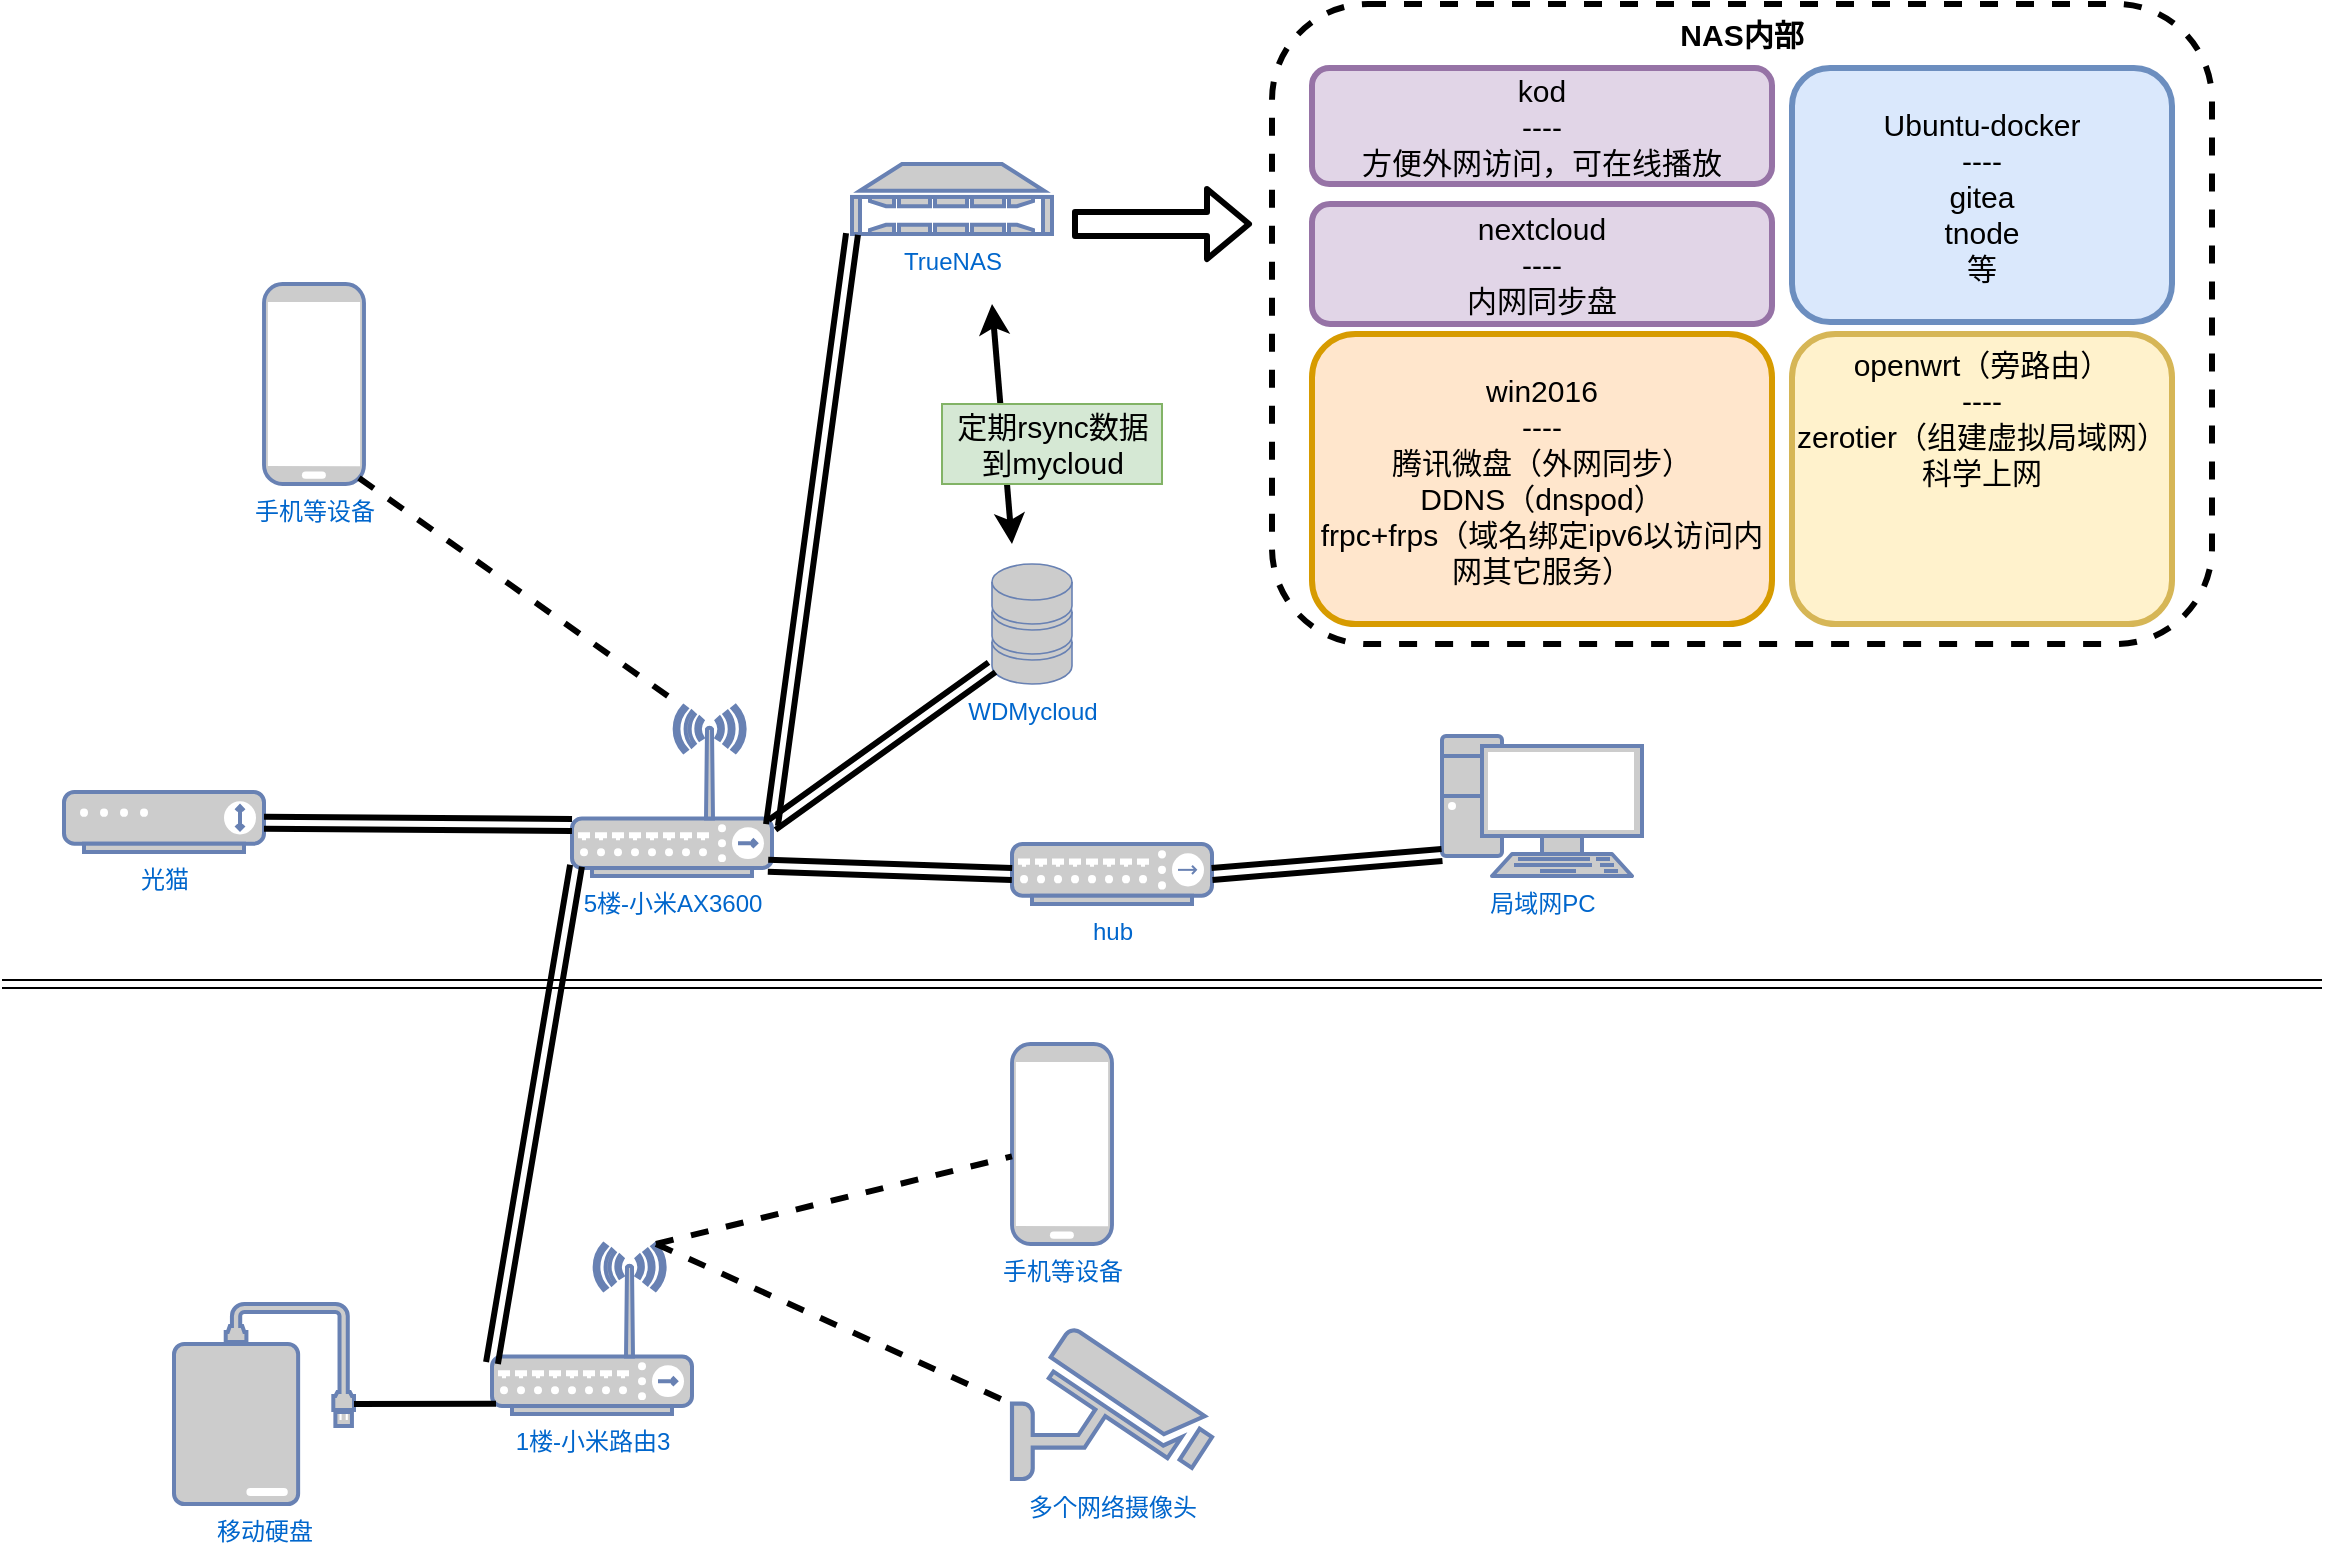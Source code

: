 <mxfile version="13.0.3" type="device"><diagram id="mNt8bKBj5Q1ONMgWF2b2" name="第 1 页"><mxGraphModel dx="2048" dy="1168" grid="1" gridSize="10" guides="1" tooltips="1" connect="1" arrows="1" fold="1" page="1" pageScale="1" pageWidth="1169" pageHeight="827" math="0" shadow="0"><root><mxCell id="0"/><mxCell id="1" parent="0"/><mxCell id="nPZn1ZFqL3Rk_CW8TvYa-1" value="光猫" style="fontColor=#0066CC;verticalAlign=top;verticalLabelPosition=bottom;labelPosition=center;align=center;html=1;outlineConnect=0;fillColor=#CCCCCC;strokeColor=#6881B3;gradientColor=none;gradientDirection=north;strokeWidth=2;shape=mxgraph.networks.modem;" vertex="1" parent="1"><mxGeometry x="36" y="414" width="100" height="30" as="geometry"/></mxCell><mxCell id="nPZn1ZFqL3Rk_CW8TvYa-2" value="5楼-小米AX3600" style="fontColor=#0066CC;verticalAlign=top;verticalLabelPosition=bottom;labelPosition=center;align=center;html=1;outlineConnect=0;fillColor=#CCCCCC;strokeColor=#6881B3;gradientColor=none;gradientDirection=north;strokeWidth=2;shape=mxgraph.networks.wireless_hub;" vertex="1" parent="1"><mxGeometry x="290" y="371" width="100" height="85" as="geometry"/></mxCell><mxCell id="nPZn1ZFqL3Rk_CW8TvYa-3" value="1楼-小米路由3" style="fontColor=#0066CC;verticalAlign=top;verticalLabelPosition=bottom;labelPosition=center;align=center;html=1;outlineConnect=0;fillColor=#CCCCCC;strokeColor=#6881B3;gradientColor=none;gradientDirection=north;strokeWidth=2;shape=mxgraph.networks.wireless_hub;" vertex="1" parent="1"><mxGeometry x="250" y="640" width="100" height="85" as="geometry"/></mxCell><mxCell id="nPZn1ZFqL3Rk_CW8TvYa-4" value="hub" style="fontColor=#0066CC;verticalAlign=top;verticalLabelPosition=bottom;labelPosition=center;align=center;html=1;outlineConnect=0;fillColor=#CCCCCC;strokeColor=#6881B3;gradientColor=none;gradientDirection=north;strokeWidth=2;shape=mxgraph.networks.hub;" vertex="1" parent="1"><mxGeometry x="510" y="440" width="100" height="30" as="geometry"/></mxCell><mxCell id="nPZn1ZFqL3Rk_CW8TvYa-5" value="局域网PC" style="fontColor=#0066CC;verticalAlign=top;verticalLabelPosition=bottom;labelPosition=center;align=center;html=1;outlineConnect=0;fillColor=#CCCCCC;strokeColor=#6881B3;gradientColor=none;gradientDirection=north;strokeWidth=2;shape=mxgraph.networks.pc;" vertex="1" parent="1"><mxGeometry x="725" y="386" width="100" height="70" as="geometry"/></mxCell><mxCell id="nPZn1ZFqL3Rk_CW8TvYa-6" value="手机等设备" style="fontColor=#0066CC;verticalAlign=top;verticalLabelPosition=bottom;labelPosition=center;align=center;html=1;outlineConnect=0;fillColor=#CCCCCC;strokeColor=#6881B3;gradientColor=none;gradientDirection=north;strokeWidth=2;shape=mxgraph.networks.mobile;" vertex="1" parent="1"><mxGeometry x="136" y="160" width="50" height="100" as="geometry"/></mxCell><mxCell id="nPZn1ZFqL3Rk_CW8TvYa-7" value="手机等设备" style="fontColor=#0066CC;verticalAlign=top;verticalLabelPosition=bottom;labelPosition=center;align=center;html=1;outlineConnect=0;fillColor=#CCCCCC;strokeColor=#6881B3;gradientColor=none;gradientDirection=north;strokeWidth=2;shape=mxgraph.networks.mobile;" vertex="1" parent="1"><mxGeometry x="510" y="540" width="50" height="100" as="geometry"/></mxCell><mxCell id="nPZn1ZFqL3Rk_CW8TvYa-8" value="移动硬盘" style="fontColor=#0066CC;verticalAlign=top;verticalLabelPosition=bottom;labelPosition=center;align=center;html=1;outlineConnect=0;fillColor=#CCCCCC;strokeColor=#6881B3;gradientColor=none;gradientDirection=north;strokeWidth=2;shape=mxgraph.networks.external_storage;" vertex="1" parent="1"><mxGeometry x="91" y="670" width="90" height="100" as="geometry"/></mxCell><mxCell id="nPZn1ZFqL3Rk_CW8TvYa-9" value="TrueNAS" style="fontColor=#0066CC;verticalAlign=top;verticalLabelPosition=bottom;labelPosition=center;align=center;html=1;outlineConnect=0;fillColor=#CCCCCC;strokeColor=#6881B3;gradientColor=none;gradientDirection=north;strokeWidth=2;shape=mxgraph.networks.nas_filer;" vertex="1" parent="1"><mxGeometry x="430" y="100" width="100" height="35" as="geometry"/></mxCell><mxCell id="nPZn1ZFqL3Rk_CW8TvYa-13" value="" style="shape=link;html=1;" edge="1" parent="1"><mxGeometry width="50" height="50" relative="1" as="geometry"><mxPoint x="5" y="510" as="sourcePoint"/><mxPoint x="1165" y="510" as="targetPoint"/></mxGeometry></mxCell><mxCell id="nPZn1ZFqL3Rk_CW8TvYa-20" value="" style="shape=link;html=1;strokeWidth=3;entryX=0;entryY=0.7;entryDx=0;entryDy=0;entryPerimeter=0;" edge="1" parent="1" source="nPZn1ZFqL3Rk_CW8TvYa-1" target="nPZn1ZFqL3Rk_CW8TvYa-2"><mxGeometry width="50" height="50" relative="1" as="geometry"><mxPoint x="200" y="440" as="sourcePoint"/><mxPoint x="250" y="390" as="targetPoint"/></mxGeometry></mxCell><mxCell id="nPZn1ZFqL3Rk_CW8TvYa-21" value="" style="shape=link;html=1;strokeWidth=3;entryX=0.02;entryY=0.94;entryDx=0;entryDy=0;entryPerimeter=0;exitX=0;exitY=0.7;exitDx=0;exitDy=0;exitPerimeter=0;" edge="1" parent="1" source="nPZn1ZFqL3Rk_CW8TvYa-3" target="nPZn1ZFqL3Rk_CW8TvYa-2"><mxGeometry width="50" height="50" relative="1" as="geometry"><mxPoint x="250" y="570" as="sourcePoint"/><mxPoint x="300" y="520" as="targetPoint"/></mxGeometry></mxCell><mxCell id="nPZn1ZFqL3Rk_CW8TvYa-22" value="" style="shape=link;html=1;strokeWidth=3;entryX=0;entryY=0.5;entryDx=0;entryDy=0;entryPerimeter=0;exitX=0.98;exitY=0.94;exitDx=0;exitDy=0;exitPerimeter=0;" edge="1" parent="1" source="nPZn1ZFqL3Rk_CW8TvYa-2" target="nPZn1ZFqL3Rk_CW8TvYa-4"><mxGeometry width="50" height="50" relative="1" as="geometry"><mxPoint x="410" y="450" as="sourcePoint"/><mxPoint x="460" y="400" as="targetPoint"/></mxGeometry></mxCell><mxCell id="nPZn1ZFqL3Rk_CW8TvYa-23" value="" style="shape=link;html=1;strokeWidth=3;entryX=0;entryY=1;entryDx=0;entryDy=0;entryPerimeter=0;exitX=1;exitY=0.7;exitDx=0;exitDy=0;exitPerimeter=0;" edge="1" parent="1" source="nPZn1ZFqL3Rk_CW8TvYa-2" target="nPZn1ZFqL3Rk_CW8TvYa-9"><mxGeometry width="50" height="50" relative="1" as="geometry"><mxPoint x="420" y="400" as="sourcePoint"/><mxPoint x="470" y="350" as="targetPoint"/></mxGeometry></mxCell><mxCell id="nPZn1ZFqL3Rk_CW8TvYa-26" value="" style="endArrow=none;dashed=1;html=1;strokeWidth=3;entryX=0.55;entryY=0;entryDx=0;entryDy=0;entryPerimeter=0;exitX=0.95;exitY=0.97;exitDx=0;exitDy=0;exitPerimeter=0;" edge="1" parent="1" source="nPZn1ZFqL3Rk_CW8TvYa-6" target="nPZn1ZFqL3Rk_CW8TvYa-2"><mxGeometry width="50" height="50" relative="1" as="geometry"><mxPoint x="280" y="350" as="sourcePoint"/><mxPoint x="330" y="300" as="targetPoint"/></mxGeometry></mxCell><mxCell id="nPZn1ZFqL3Rk_CW8TvYa-28" value="" style="shape=link;html=1;strokeWidth=3;entryX=0;entryY=0.85;entryDx=0;entryDy=0;entryPerimeter=0;exitX=1;exitY=0.5;exitDx=0;exitDy=0;exitPerimeter=0;" edge="1" parent="1" source="nPZn1ZFqL3Rk_CW8TvYa-4" target="nPZn1ZFqL3Rk_CW8TvYa-5"><mxGeometry width="50" height="50" relative="1" as="geometry"><mxPoint x="640" y="450" as="sourcePoint"/><mxPoint x="690" y="400" as="targetPoint"/></mxGeometry></mxCell><mxCell id="nPZn1ZFqL3Rk_CW8TvYa-30" value="" style="endArrow=none;html=1;strokeWidth=3;entryX=0.02;entryY=0.94;entryDx=0;entryDy=0;entryPerimeter=0;" edge="1" parent="1" source="nPZn1ZFqL3Rk_CW8TvYa-8" target="nPZn1ZFqL3Rk_CW8TvYa-3"><mxGeometry width="50" height="50" relative="1" as="geometry"><mxPoint x="210" y="670" as="sourcePoint"/><mxPoint x="260" y="620" as="targetPoint"/></mxGeometry></mxCell><mxCell id="nPZn1ZFqL3Rk_CW8TvYa-32" value="" style="endArrow=none;dashed=1;html=1;strokeWidth=3;exitX=0.82;exitY=0;exitDx=0;exitDy=0;exitPerimeter=0;" edge="1" parent="1" source="nPZn1ZFqL3Rk_CW8TvYa-3" target="nPZn1ZFqL3Rk_CW8TvYa-7"><mxGeometry width="50" height="50" relative="1" as="geometry"><mxPoint x="410" y="600" as="sourcePoint"/><mxPoint x="460" y="550" as="targetPoint"/></mxGeometry></mxCell><mxCell id="nPZn1ZFqL3Rk_CW8TvYa-33" value="" style="endArrow=none;dashed=1;html=1;strokeWidth=3;exitX=0.82;exitY=0;exitDx=0;exitDy=0;exitPerimeter=0;entryX=0;entryY=0.5;entryDx=0;entryDy=0;entryPerimeter=0;" edge="1" parent="1" source="nPZn1ZFqL3Rk_CW8TvYa-3" target="nPZn1ZFqL3Rk_CW8TvYa-46"><mxGeometry width="50" height="50" relative="1" as="geometry"><mxPoint x="420" y="690" as="sourcePoint"/><mxPoint x="515" y="707.611" as="targetPoint"/></mxGeometry></mxCell><mxCell id="nPZn1ZFqL3Rk_CW8TvYa-36" value="" style="shape=flexArrow;endArrow=classic;html=1;strokeWidth=3;" edge="1" parent="1"><mxGeometry width="50" height="50" relative="1" as="geometry"><mxPoint x="540" y="130" as="sourcePoint"/><mxPoint x="630" y="130" as="targetPoint"/></mxGeometry></mxCell><mxCell id="nPZn1ZFqL3Rk_CW8TvYa-37" value="WDMycloud" style="fontColor=#0066CC;verticalAlign=top;verticalLabelPosition=bottom;labelPosition=center;align=center;html=1;outlineConnect=0;fillColor=#CCCCCC;strokeColor=#6881B3;gradientColor=none;gradientDirection=north;strokeWidth=2;shape=mxgraph.networks.storage;" vertex="1" parent="1"><mxGeometry x="500" y="300" width="40" height="60" as="geometry"/></mxCell><mxCell id="nPZn1ZFqL3Rk_CW8TvYa-38" value="" style="shape=link;html=1;strokeWidth=3;entryX=0;entryY=0.86;entryDx=0;entryDy=0;entryPerimeter=0;exitX=1;exitY=0.7;exitDx=0;exitDy=0;exitPerimeter=0;" edge="1" parent="1" source="nPZn1ZFqL3Rk_CW8TvYa-2" target="nPZn1ZFqL3Rk_CW8TvYa-37"><mxGeometry width="50" height="50" relative="1" as="geometry"><mxPoint x="420" y="430" as="sourcePoint"/><mxPoint x="470" y="380" as="targetPoint"/></mxGeometry></mxCell><mxCell id="nPZn1ZFqL3Rk_CW8TvYa-40" value="NAS内部&lt;br style=&quot;font-size: 15px;&quot;&gt;" style="rounded=1;whiteSpace=wrap;html=1;dashed=1;strokeWidth=3;verticalAlign=top;fontSize=15;fontStyle=1" vertex="1" parent="1"><mxGeometry x="640" y="20" width="470" height="320" as="geometry"/></mxCell><mxCell id="nPZn1ZFqL3Rk_CW8TvYa-41" value="openwrt（旁路由）&lt;br&gt;----&lt;br&gt;zerotier（组建虚拟局域网）&lt;br&gt;科学上网" style="rounded=1;whiteSpace=wrap;html=1;strokeWidth=3;fontSize=15;verticalAlign=top;fillColor=#fff2cc;strokeColor=#d6b656;" vertex="1" parent="1"><mxGeometry x="900" y="185" width="190" height="145" as="geometry"/></mxCell><mxCell id="nPZn1ZFqL3Rk_CW8TvYa-42" value="win2016&lt;br&gt;----&lt;br&gt;腾讯微盘（外网同步）&lt;br&gt;DDNS（dnspod）&lt;br&gt;frpc+frps（域名绑定ipv6以访问内网其它服务）" style="rounded=1;whiteSpace=wrap;html=1;strokeWidth=3;fontSize=15;fillColor=#ffe6cc;strokeColor=#d79b00;" vertex="1" parent="1"><mxGeometry x="660" y="185" width="230" height="145" as="geometry"/></mxCell><mxCell id="nPZn1ZFqL3Rk_CW8TvYa-43" value="Ubuntu-docker&lt;br&gt;----&lt;br&gt;gitea&lt;br&gt;tnode&lt;br&gt;等" style="rounded=1;whiteSpace=wrap;html=1;strokeWidth=3;fontSize=15;fillColor=#dae8fc;strokeColor=#6c8ebf;" vertex="1" parent="1"><mxGeometry x="900" y="52" width="190" height="127" as="geometry"/></mxCell><mxCell id="nPZn1ZFqL3Rk_CW8TvYa-44" value="nextcloud&lt;br&gt;----&lt;br&gt;内网同步盘" style="rounded=1;whiteSpace=wrap;html=1;strokeWidth=3;fontSize=15;fillColor=#e1d5e7;strokeColor=#9673a6;" vertex="1" parent="1"><mxGeometry x="660" y="120" width="230" height="60" as="geometry"/></mxCell><mxCell id="nPZn1ZFqL3Rk_CW8TvYa-45" value="kod&lt;br&gt;----&lt;br&gt;方便外网访问，可在线播放" style="rounded=1;whiteSpace=wrap;html=1;strokeWidth=3;fontSize=15;fillColor=#e1d5e7;strokeColor=#9673a6;" vertex="1" parent="1"><mxGeometry x="660" y="52" width="230" height="58" as="geometry"/></mxCell><mxCell id="nPZn1ZFqL3Rk_CW8TvYa-46" value="&lt;span&gt;多个网络摄像头&lt;/span&gt;" style="fontColor=#0066CC;verticalAlign=top;verticalLabelPosition=bottom;labelPosition=center;align=center;html=1;outlineConnect=0;fillColor=#CCCCCC;strokeColor=#6881B3;gradientColor=none;gradientDirection=north;strokeWidth=2;shape=mxgraph.networks.security_camera;" vertex="1" parent="1"><mxGeometry x="510" y="682.5" width="100" height="75" as="geometry"/></mxCell><mxCell id="nPZn1ZFqL3Rk_CW8TvYa-50" value="" style="endArrow=classic;startArrow=classic;html=1;strokeWidth=3;fontSize=15;" edge="1" parent="1"><mxGeometry width="50" height="50" relative="1" as="geometry"><mxPoint x="510" y="290" as="sourcePoint"/><mxPoint x="500" y="170" as="targetPoint"/></mxGeometry></mxCell><mxCell id="nPZn1ZFqL3Rk_CW8TvYa-51" value="定期rsync数据&lt;br&gt;到mycloud" style="text;html=1;align=center;verticalAlign=middle;resizable=0;points=[];autosize=1;fontSize=15;fillColor=#d5e8d4;strokeColor=#82b366;" vertex="1" parent="1"><mxGeometry x="475" y="220" width="110" height="40" as="geometry"/></mxCell></root></mxGraphModel></diagram></mxfile>
